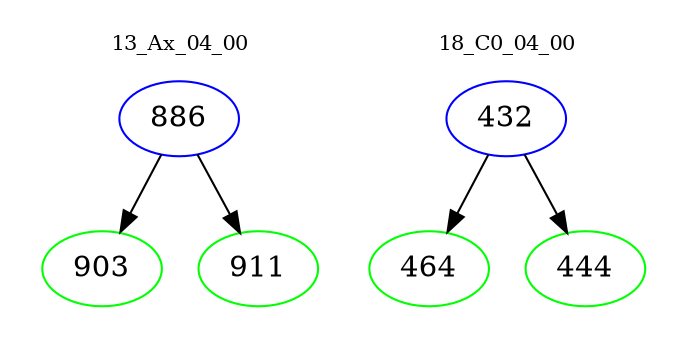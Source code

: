 digraph{
subgraph cluster_0 {
color = white
label = "13_Ax_04_00";
fontsize=10;
T0_886 [label="886", color="blue"]
T0_886 -> T0_903 [color="black"]
T0_903 [label="903", color="green"]
T0_886 -> T0_911 [color="black"]
T0_911 [label="911", color="green"]
}
subgraph cluster_1 {
color = white
label = "18_C0_04_00";
fontsize=10;
T1_432 [label="432", color="blue"]
T1_432 -> T1_464 [color="black"]
T1_464 [label="464", color="green"]
T1_432 -> T1_444 [color="black"]
T1_444 [label="444", color="green"]
}
}
